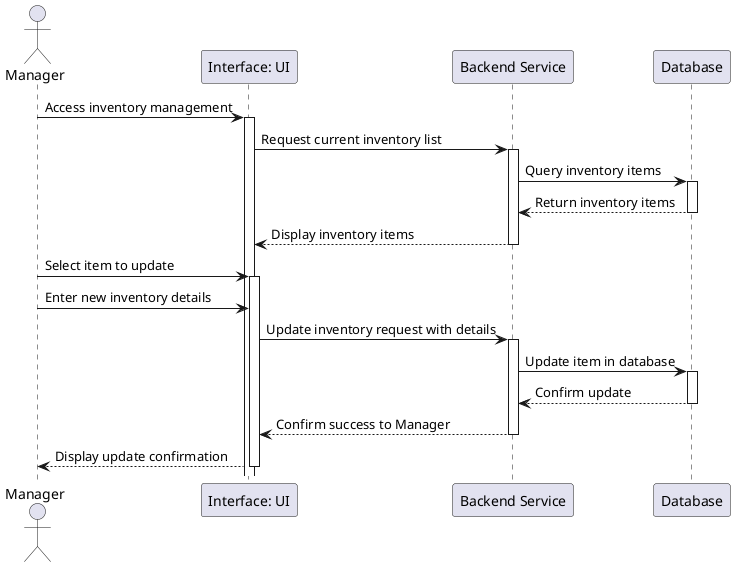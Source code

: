 @startuml
actor Manager
participant "Interface: UI" as UI
participant "Backend Service" as Backend
participant "Database" as DB

Manager -> UI : Access inventory management
activate UI

UI -> Backend : Request current inventory list
activate Backend

Backend -> DB : Query inventory items
activate DB

DB --> Backend : Return inventory items
deactivate DB

Backend --> UI : Display inventory items
deactivate Backend

Manager -> UI : Select item to update
activate UI

Manager -> UI : Enter new inventory details
UI -> Backend : Update inventory request with details
activate Backend

Backend -> DB : Update item in database
activate DB

DB --> Backend : Confirm update
deactivate DB

Backend --> UI : Confirm success to Manager
deactivate Backend

UI --> Manager : Display update confirmation
deactivate UI

@enduml
